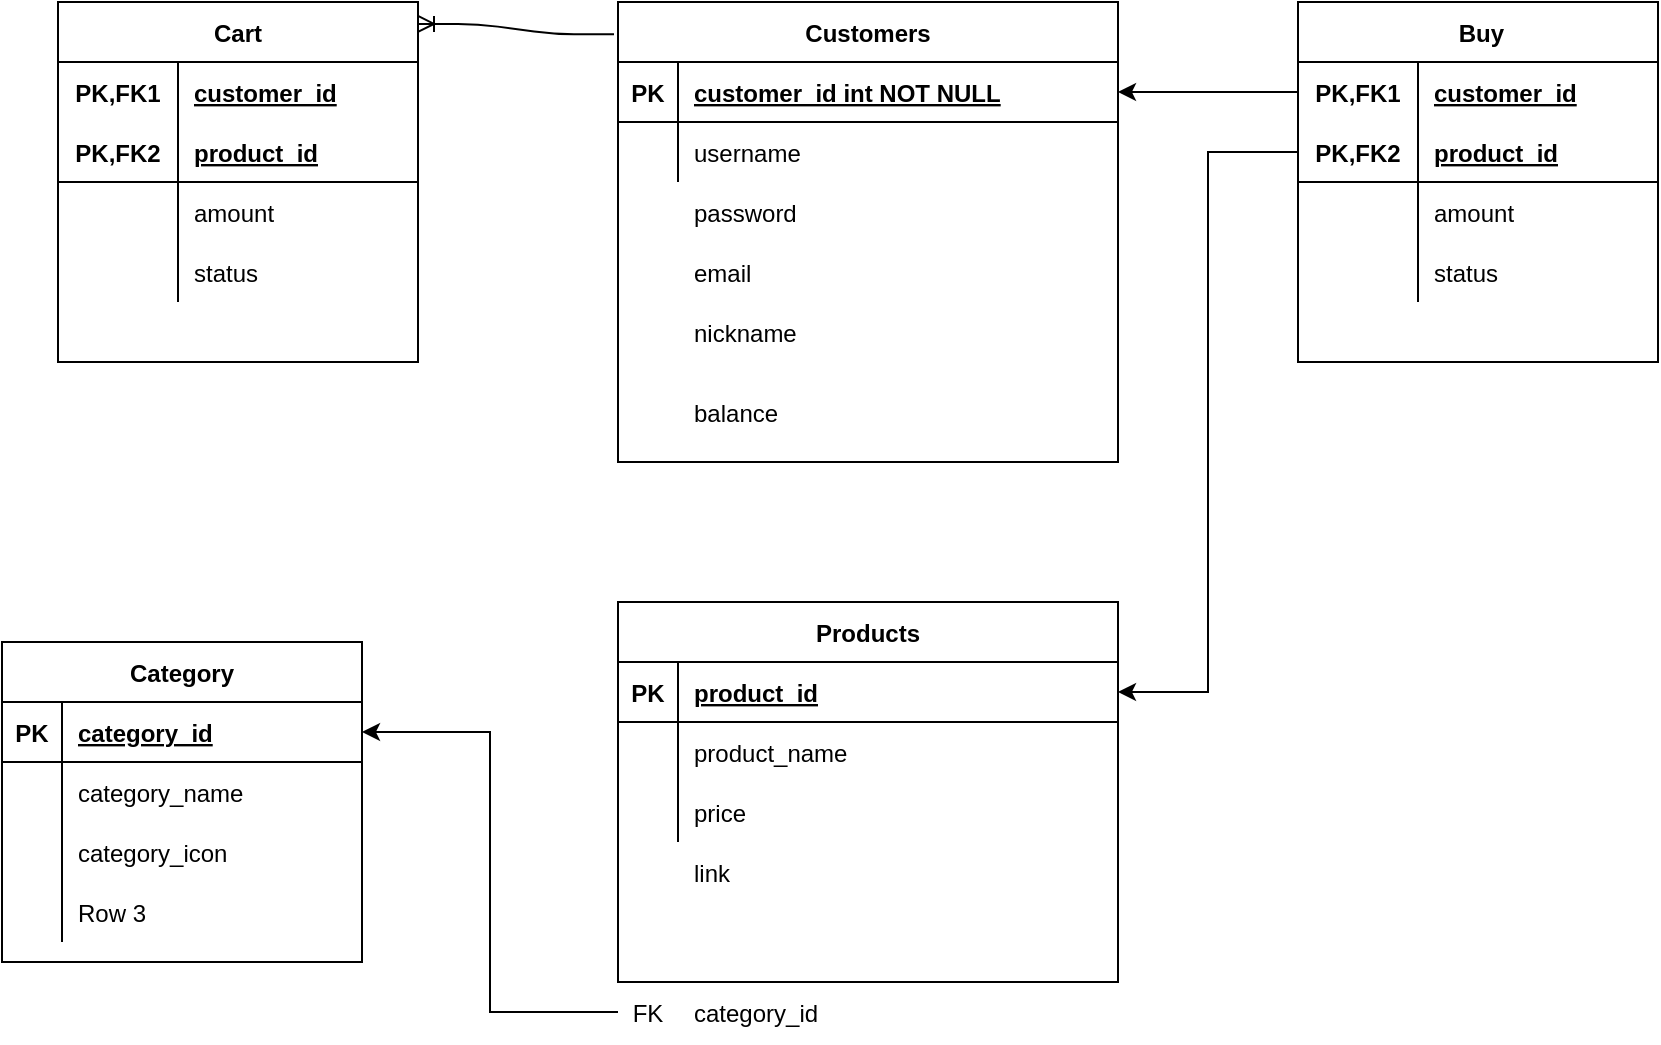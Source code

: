 <mxfile version="14.8.5" type="github">
  <diagram id="R2lEEEUBdFMjLlhIrx00" name="Page-1">
    <mxGraphModel dx="946" dy="451" grid="1" gridSize="10" guides="1" tooltips="1" connect="1" arrows="1" fold="1" page="1" pageScale="1" pageWidth="583" pageHeight="827" math="0" shadow="0" extFonts="Permanent Marker^https://fonts.googleapis.com/css?family=Permanent+Marker">
      <root>
        <mxCell id="0" />
        <mxCell id="1" parent="0" />
        <mxCell id="C-vyLk0tnHw3VtMMgP7b-23" value="Customers" style="shape=table;startSize=30;container=1;collapsible=1;childLayout=tableLayout;fixedRows=1;rowLines=0;fontStyle=1;align=center;resizeLast=1;" parent="1" vertex="1">
          <mxGeometry x="420" y="130" width="250" height="230" as="geometry" />
        </mxCell>
        <mxCell id="C-vyLk0tnHw3VtMMgP7b-24" value="" style="shape=partialRectangle;collapsible=0;dropTarget=0;pointerEvents=0;fillColor=none;points=[[0,0.5],[1,0.5]];portConstraint=eastwest;top=0;left=0;right=0;bottom=1;" parent="C-vyLk0tnHw3VtMMgP7b-23" vertex="1">
          <mxGeometry y="30" width="250" height="30" as="geometry" />
        </mxCell>
        <mxCell id="C-vyLk0tnHw3VtMMgP7b-25" value="PK" style="shape=partialRectangle;overflow=hidden;connectable=0;fillColor=none;top=0;left=0;bottom=0;right=0;fontStyle=1;" parent="C-vyLk0tnHw3VtMMgP7b-24" vertex="1">
          <mxGeometry width="30" height="30" as="geometry" />
        </mxCell>
        <mxCell id="C-vyLk0tnHw3VtMMgP7b-26" value="customer_id int NOT NULL " style="shape=partialRectangle;overflow=hidden;connectable=0;fillColor=none;top=0;left=0;bottom=0;right=0;align=left;spacingLeft=6;fontStyle=5;" parent="C-vyLk0tnHw3VtMMgP7b-24" vertex="1">
          <mxGeometry x="30" width="220" height="30" as="geometry" />
        </mxCell>
        <mxCell id="C-vyLk0tnHw3VtMMgP7b-27" value="" style="shape=partialRectangle;collapsible=0;dropTarget=0;pointerEvents=0;fillColor=none;points=[[0,0.5],[1,0.5]];portConstraint=eastwest;top=0;left=0;right=0;bottom=0;" parent="C-vyLk0tnHw3VtMMgP7b-23" vertex="1">
          <mxGeometry y="60" width="250" height="30" as="geometry" />
        </mxCell>
        <mxCell id="C-vyLk0tnHw3VtMMgP7b-28" value="" style="shape=partialRectangle;overflow=hidden;connectable=0;fillColor=none;top=0;left=0;bottom=0;right=0;" parent="C-vyLk0tnHw3VtMMgP7b-27" vertex="1">
          <mxGeometry width="30" height="30" as="geometry" />
        </mxCell>
        <mxCell id="C-vyLk0tnHw3VtMMgP7b-29" value="username" style="shape=partialRectangle;overflow=hidden;connectable=0;fillColor=none;top=0;left=0;bottom=0;right=0;align=left;spacingLeft=6;" parent="C-vyLk0tnHw3VtMMgP7b-27" vertex="1">
          <mxGeometry x="30" width="220" height="30" as="geometry" />
        </mxCell>
        <mxCell id="yMSQ8i4fZYmCcwF7Yy7f-1" value="Products" style="shape=table;startSize=30;container=1;collapsible=1;childLayout=tableLayout;fixedRows=1;rowLines=0;fontStyle=1;align=center;resizeLast=1;" vertex="1" parent="1">
          <mxGeometry x="420" y="430" width="250" height="190" as="geometry" />
        </mxCell>
        <mxCell id="yMSQ8i4fZYmCcwF7Yy7f-2" value="" style="shape=partialRectangle;collapsible=0;dropTarget=0;pointerEvents=0;fillColor=none;top=0;left=0;bottom=1;right=0;points=[[0,0.5],[1,0.5]];portConstraint=eastwest;" vertex="1" parent="yMSQ8i4fZYmCcwF7Yy7f-1">
          <mxGeometry y="30" width="250" height="30" as="geometry" />
        </mxCell>
        <mxCell id="yMSQ8i4fZYmCcwF7Yy7f-3" value="PK" style="shape=partialRectangle;connectable=0;fillColor=none;top=0;left=0;bottom=0;right=0;fontStyle=1;overflow=hidden;" vertex="1" parent="yMSQ8i4fZYmCcwF7Yy7f-2">
          <mxGeometry width="30" height="30" as="geometry" />
        </mxCell>
        <mxCell id="yMSQ8i4fZYmCcwF7Yy7f-4" value="product_id" style="shape=partialRectangle;connectable=0;fillColor=none;top=0;left=0;bottom=0;right=0;align=left;spacingLeft=6;fontStyle=5;overflow=hidden;" vertex="1" parent="yMSQ8i4fZYmCcwF7Yy7f-2">
          <mxGeometry x="30" width="220" height="30" as="geometry" />
        </mxCell>
        <mxCell id="yMSQ8i4fZYmCcwF7Yy7f-5" value="" style="shape=partialRectangle;collapsible=0;dropTarget=0;pointerEvents=0;fillColor=none;top=0;left=0;bottom=0;right=0;points=[[0,0.5],[1,0.5]];portConstraint=eastwest;" vertex="1" parent="yMSQ8i4fZYmCcwF7Yy7f-1">
          <mxGeometry y="60" width="250" height="30" as="geometry" />
        </mxCell>
        <mxCell id="yMSQ8i4fZYmCcwF7Yy7f-6" value="" style="shape=partialRectangle;connectable=0;fillColor=none;top=0;left=0;bottom=0;right=0;editable=1;overflow=hidden;" vertex="1" parent="yMSQ8i4fZYmCcwF7Yy7f-5">
          <mxGeometry width="30" height="30" as="geometry" />
        </mxCell>
        <mxCell id="yMSQ8i4fZYmCcwF7Yy7f-7" value="product_name" style="shape=partialRectangle;connectable=0;fillColor=none;top=0;left=0;bottom=0;right=0;align=left;spacingLeft=6;overflow=hidden;" vertex="1" parent="yMSQ8i4fZYmCcwF7Yy7f-5">
          <mxGeometry x="30" width="220" height="30" as="geometry" />
        </mxCell>
        <mxCell id="yMSQ8i4fZYmCcwF7Yy7f-8" value="" style="shape=partialRectangle;collapsible=0;dropTarget=0;pointerEvents=0;fillColor=none;top=0;left=0;bottom=0;right=0;points=[[0,0.5],[1,0.5]];portConstraint=eastwest;" vertex="1" parent="yMSQ8i4fZYmCcwF7Yy7f-1">
          <mxGeometry y="90" width="250" height="30" as="geometry" />
        </mxCell>
        <mxCell id="yMSQ8i4fZYmCcwF7Yy7f-9" value="" style="shape=partialRectangle;connectable=0;fillColor=none;top=0;left=0;bottom=0;right=0;editable=1;overflow=hidden;" vertex="1" parent="yMSQ8i4fZYmCcwF7Yy7f-8">
          <mxGeometry width="30" height="30" as="geometry" />
        </mxCell>
        <mxCell id="yMSQ8i4fZYmCcwF7Yy7f-10" value="price" style="shape=partialRectangle;connectable=0;fillColor=none;top=0;left=0;bottom=0;right=0;align=left;spacingLeft=6;overflow=hidden;" vertex="1" parent="yMSQ8i4fZYmCcwF7Yy7f-8">
          <mxGeometry x="30" width="220" height="30" as="geometry" />
        </mxCell>
        <mxCell id="yMSQ8i4fZYmCcwF7Yy7f-14" value="" style="shape=partialRectangle;collapsible=0;dropTarget=0;pointerEvents=0;fillColor=none;points=[[0,0.5],[1,0.5]];portConstraint=eastwest;top=0;left=0;right=0;bottom=0;" vertex="1" parent="1">
          <mxGeometry x="420" y="220" width="250" height="30" as="geometry" />
        </mxCell>
        <mxCell id="yMSQ8i4fZYmCcwF7Yy7f-15" value="" style="shape=partialRectangle;overflow=hidden;connectable=0;fillColor=none;top=0;left=0;bottom=0;right=0;" vertex="1" parent="yMSQ8i4fZYmCcwF7Yy7f-14">
          <mxGeometry width="30" height="30" as="geometry" />
        </mxCell>
        <mxCell id="yMSQ8i4fZYmCcwF7Yy7f-16" value="password" style="shape=partialRectangle;overflow=hidden;connectable=0;fillColor=none;top=0;left=0;bottom=0;right=0;align=left;spacingLeft=6;" vertex="1" parent="yMSQ8i4fZYmCcwF7Yy7f-14">
          <mxGeometry x="30" width="220" height="30" as="geometry" />
        </mxCell>
        <mxCell id="yMSQ8i4fZYmCcwF7Yy7f-17" value="" style="shape=partialRectangle;collapsible=0;dropTarget=0;pointerEvents=0;fillColor=none;points=[[0,0.5],[1,0.5]];portConstraint=eastwest;top=0;left=0;right=0;bottom=0;" vertex="1" parent="1">
          <mxGeometry x="420" y="280" width="250" height="30" as="geometry" />
        </mxCell>
        <mxCell id="yMSQ8i4fZYmCcwF7Yy7f-18" value="" style="shape=partialRectangle;overflow=hidden;connectable=0;fillColor=none;top=0;left=0;bottom=0;right=0;" vertex="1" parent="yMSQ8i4fZYmCcwF7Yy7f-17">
          <mxGeometry width="30" height="30" as="geometry" />
        </mxCell>
        <mxCell id="yMSQ8i4fZYmCcwF7Yy7f-19" value="nickname" style="shape=partialRectangle;overflow=hidden;connectable=0;fillColor=none;top=0;left=0;bottom=0;right=0;align=left;spacingLeft=6;" vertex="1" parent="yMSQ8i4fZYmCcwF7Yy7f-17">
          <mxGeometry x="30" width="220" height="30" as="geometry" />
        </mxCell>
        <mxCell id="yMSQ8i4fZYmCcwF7Yy7f-21" value="" style="shape=partialRectangle;collapsible=0;dropTarget=0;pointerEvents=0;fillColor=none;top=0;left=0;bottom=0;right=0;points=[[0,0.5],[1,0.5]];portConstraint=eastwest;" vertex="1" parent="1">
          <mxGeometry x="420" y="550" width="250" height="30" as="geometry" />
        </mxCell>
        <mxCell id="yMSQ8i4fZYmCcwF7Yy7f-22" value="" style="shape=partialRectangle;connectable=0;fillColor=none;top=0;left=0;bottom=0;right=0;editable=1;overflow=hidden;" vertex="1" parent="yMSQ8i4fZYmCcwF7Yy7f-21">
          <mxGeometry width="30" height="30" as="geometry" />
        </mxCell>
        <mxCell id="yMSQ8i4fZYmCcwF7Yy7f-23" value="link" style="shape=partialRectangle;connectable=0;fillColor=none;top=0;left=0;bottom=0;right=0;align=left;spacingLeft=6;overflow=hidden;" vertex="1" parent="yMSQ8i4fZYmCcwF7Yy7f-21">
          <mxGeometry x="30" width="220" height="30" as="geometry" />
        </mxCell>
        <mxCell id="yMSQ8i4fZYmCcwF7Yy7f-28" value="" style="shape=partialRectangle;collapsible=0;dropTarget=0;pointerEvents=0;fillColor=none;points=[[0,0.5],[1,0.5]];portConstraint=eastwest;top=0;left=0;right=0;bottom=0;" vertex="1" parent="1">
          <mxGeometry x="420" y="250" width="250" height="30" as="geometry" />
        </mxCell>
        <mxCell id="yMSQ8i4fZYmCcwF7Yy7f-29" value="" style="shape=partialRectangle;overflow=hidden;connectable=0;fillColor=none;top=0;left=0;bottom=0;right=0;" vertex="1" parent="yMSQ8i4fZYmCcwF7Yy7f-28">
          <mxGeometry width="30" height="30" as="geometry" />
        </mxCell>
        <mxCell id="yMSQ8i4fZYmCcwF7Yy7f-30" value="email" style="shape=partialRectangle;overflow=hidden;connectable=0;fillColor=none;top=0;left=0;bottom=0;right=0;align=left;spacingLeft=6;" vertex="1" parent="yMSQ8i4fZYmCcwF7Yy7f-28">
          <mxGeometry x="30" width="220" height="30" as="geometry" />
        </mxCell>
        <mxCell id="yMSQ8i4fZYmCcwF7Yy7f-31" value="" style="shape=partialRectangle;collapsible=0;dropTarget=0;pointerEvents=0;fillColor=none;points=[[0,0.5],[1,0.5]];portConstraint=eastwest;top=0;left=0;right=0;bottom=0;" vertex="1" parent="1">
          <mxGeometry x="420" y="320" width="250" height="30" as="geometry" />
        </mxCell>
        <mxCell id="yMSQ8i4fZYmCcwF7Yy7f-32" value="" style="shape=partialRectangle;overflow=hidden;connectable=0;fillColor=none;top=0;left=0;bottom=0;right=0;" vertex="1" parent="yMSQ8i4fZYmCcwF7Yy7f-31">
          <mxGeometry width="30" height="30" as="geometry" />
        </mxCell>
        <mxCell id="yMSQ8i4fZYmCcwF7Yy7f-33" value="balance" style="shape=partialRectangle;overflow=hidden;connectable=0;fillColor=none;top=0;left=0;bottom=0;right=0;align=left;spacingLeft=6;" vertex="1" parent="yMSQ8i4fZYmCcwF7Yy7f-31">
          <mxGeometry x="30" width="220" height="30" as="geometry" />
        </mxCell>
        <mxCell id="yMSQ8i4fZYmCcwF7Yy7f-80" style="edgeStyle=orthogonalEdgeStyle;rounded=0;orthogonalLoop=1;jettySize=auto;html=1;exitX=0;exitY=0.5;exitDx=0;exitDy=0;entryX=1;entryY=0.5;entryDx=0;entryDy=0;" edge="1" parent="1" source="yMSQ8i4fZYmCcwF7Yy7f-63" target="yMSQ8i4fZYmCcwF7Yy7f-67">
          <mxGeometry relative="1" as="geometry" />
        </mxCell>
        <mxCell id="yMSQ8i4fZYmCcwF7Yy7f-63" value="" style="shape=partialRectangle;collapsible=0;dropTarget=0;pointerEvents=0;fillColor=none;top=0;left=0;bottom=0;right=0;points=[[0,0.5],[1,0.5]];portConstraint=eastwest;" vertex="1" parent="1">
          <mxGeometry x="420" y="620" width="250" height="30" as="geometry" />
        </mxCell>
        <mxCell id="yMSQ8i4fZYmCcwF7Yy7f-64" value="FK" style="shape=partialRectangle;connectable=0;fillColor=none;top=0;left=0;bottom=0;right=0;editable=1;overflow=hidden;" vertex="1" parent="yMSQ8i4fZYmCcwF7Yy7f-63">
          <mxGeometry width="30" height="30" as="geometry" />
        </mxCell>
        <mxCell id="yMSQ8i4fZYmCcwF7Yy7f-65" value="category_id" style="shape=partialRectangle;connectable=0;fillColor=none;top=0;left=0;bottom=0;right=0;align=left;spacingLeft=6;overflow=hidden;" vertex="1" parent="yMSQ8i4fZYmCcwF7Yy7f-63">
          <mxGeometry x="30" width="220" height="30" as="geometry" />
        </mxCell>
        <mxCell id="yMSQ8i4fZYmCcwF7Yy7f-66" value="Category" style="shape=table;startSize=30;container=1;collapsible=1;childLayout=tableLayout;fixedRows=1;rowLines=0;fontStyle=1;align=center;resizeLast=1;" vertex="1" parent="1">
          <mxGeometry x="112" y="450" width="180" height="160" as="geometry" />
        </mxCell>
        <mxCell id="yMSQ8i4fZYmCcwF7Yy7f-67" value="" style="shape=partialRectangle;collapsible=0;dropTarget=0;pointerEvents=0;fillColor=none;top=0;left=0;bottom=1;right=0;points=[[0,0.5],[1,0.5]];portConstraint=eastwest;" vertex="1" parent="yMSQ8i4fZYmCcwF7Yy7f-66">
          <mxGeometry y="30" width="180" height="30" as="geometry" />
        </mxCell>
        <mxCell id="yMSQ8i4fZYmCcwF7Yy7f-68" value="PK" style="shape=partialRectangle;connectable=0;fillColor=none;top=0;left=0;bottom=0;right=0;fontStyle=1;overflow=hidden;" vertex="1" parent="yMSQ8i4fZYmCcwF7Yy7f-67">
          <mxGeometry width="30" height="30" as="geometry" />
        </mxCell>
        <mxCell id="yMSQ8i4fZYmCcwF7Yy7f-69" value="category_id" style="shape=partialRectangle;connectable=0;fillColor=none;top=0;left=0;bottom=0;right=0;align=left;spacingLeft=6;fontStyle=5;overflow=hidden;" vertex="1" parent="yMSQ8i4fZYmCcwF7Yy7f-67">
          <mxGeometry x="30" width="150" height="30" as="geometry" />
        </mxCell>
        <mxCell id="yMSQ8i4fZYmCcwF7Yy7f-70" value="" style="shape=partialRectangle;collapsible=0;dropTarget=0;pointerEvents=0;fillColor=none;top=0;left=0;bottom=0;right=0;points=[[0,0.5],[1,0.5]];portConstraint=eastwest;" vertex="1" parent="yMSQ8i4fZYmCcwF7Yy7f-66">
          <mxGeometry y="60" width="180" height="30" as="geometry" />
        </mxCell>
        <mxCell id="yMSQ8i4fZYmCcwF7Yy7f-71" value="" style="shape=partialRectangle;connectable=0;fillColor=none;top=0;left=0;bottom=0;right=0;editable=1;overflow=hidden;" vertex="1" parent="yMSQ8i4fZYmCcwF7Yy7f-70">
          <mxGeometry width="30" height="30" as="geometry" />
        </mxCell>
        <mxCell id="yMSQ8i4fZYmCcwF7Yy7f-72" value="category_name" style="shape=partialRectangle;connectable=0;fillColor=none;top=0;left=0;bottom=0;right=0;align=left;spacingLeft=6;overflow=hidden;" vertex="1" parent="yMSQ8i4fZYmCcwF7Yy7f-70">
          <mxGeometry x="30" width="150" height="30" as="geometry" />
        </mxCell>
        <mxCell id="yMSQ8i4fZYmCcwF7Yy7f-73" value="" style="shape=partialRectangle;collapsible=0;dropTarget=0;pointerEvents=0;fillColor=none;top=0;left=0;bottom=0;right=0;points=[[0,0.5],[1,0.5]];portConstraint=eastwest;" vertex="1" parent="yMSQ8i4fZYmCcwF7Yy7f-66">
          <mxGeometry y="90" width="180" height="30" as="geometry" />
        </mxCell>
        <mxCell id="yMSQ8i4fZYmCcwF7Yy7f-74" value="" style="shape=partialRectangle;connectable=0;fillColor=none;top=0;left=0;bottom=0;right=0;editable=1;overflow=hidden;" vertex="1" parent="yMSQ8i4fZYmCcwF7Yy7f-73">
          <mxGeometry width="30" height="30" as="geometry" />
        </mxCell>
        <mxCell id="yMSQ8i4fZYmCcwF7Yy7f-75" value="category_icon" style="shape=partialRectangle;connectable=0;fillColor=none;top=0;left=0;bottom=0;right=0;align=left;spacingLeft=6;overflow=hidden;" vertex="1" parent="yMSQ8i4fZYmCcwF7Yy7f-73">
          <mxGeometry x="30" width="150" height="30" as="geometry" />
        </mxCell>
        <mxCell id="yMSQ8i4fZYmCcwF7Yy7f-76" value="" style="shape=partialRectangle;collapsible=0;dropTarget=0;pointerEvents=0;fillColor=none;top=0;left=0;bottom=0;right=0;points=[[0,0.5],[1,0.5]];portConstraint=eastwest;" vertex="1" parent="yMSQ8i4fZYmCcwF7Yy7f-66">
          <mxGeometry y="120" width="180" height="30" as="geometry" />
        </mxCell>
        <mxCell id="yMSQ8i4fZYmCcwF7Yy7f-77" value="" style="shape=partialRectangle;connectable=0;fillColor=none;top=0;left=0;bottom=0;right=0;editable=1;overflow=hidden;" vertex="1" parent="yMSQ8i4fZYmCcwF7Yy7f-76">
          <mxGeometry width="30" height="30" as="geometry" />
        </mxCell>
        <mxCell id="yMSQ8i4fZYmCcwF7Yy7f-78" value="Row 3" style="shape=partialRectangle;connectable=0;fillColor=none;top=0;left=0;bottom=0;right=0;align=left;spacingLeft=6;overflow=hidden;" vertex="1" parent="yMSQ8i4fZYmCcwF7Yy7f-76">
          <mxGeometry x="30" width="150" height="30" as="geometry" />
        </mxCell>
        <mxCell id="yMSQ8i4fZYmCcwF7Yy7f-90" value=" Buy" style="shape=table;startSize=30;container=1;collapsible=1;childLayout=tableLayout;fixedRows=1;rowLines=0;fontStyle=1;align=center;resizeLast=1;" vertex="1" parent="1">
          <mxGeometry x="760" y="130" width="180" height="180" as="geometry" />
        </mxCell>
        <mxCell id="yMSQ8i4fZYmCcwF7Yy7f-91" value="" style="shape=partialRectangle;collapsible=0;dropTarget=0;pointerEvents=0;fillColor=none;top=0;left=0;bottom=0;right=0;points=[[0,0.5],[1,0.5]];portConstraint=eastwest;" vertex="1" parent="yMSQ8i4fZYmCcwF7Yy7f-90">
          <mxGeometry y="30" width="180" height="30" as="geometry" />
        </mxCell>
        <mxCell id="yMSQ8i4fZYmCcwF7Yy7f-92" value="PK,FK1" style="shape=partialRectangle;connectable=0;fillColor=none;top=0;left=0;bottom=0;right=0;fontStyle=1;overflow=hidden;" vertex="1" parent="yMSQ8i4fZYmCcwF7Yy7f-91">
          <mxGeometry width="60" height="30" as="geometry" />
        </mxCell>
        <mxCell id="yMSQ8i4fZYmCcwF7Yy7f-93" value="customer_id" style="shape=partialRectangle;connectable=0;fillColor=none;top=0;left=0;bottom=0;right=0;align=left;spacingLeft=6;fontStyle=5;overflow=hidden;" vertex="1" parent="yMSQ8i4fZYmCcwF7Yy7f-91">
          <mxGeometry x="60" width="120" height="30" as="geometry" />
        </mxCell>
        <mxCell id="yMSQ8i4fZYmCcwF7Yy7f-94" value="" style="shape=partialRectangle;collapsible=0;dropTarget=0;pointerEvents=0;fillColor=none;top=0;left=0;bottom=1;right=0;points=[[0,0.5],[1,0.5]];portConstraint=eastwest;" vertex="1" parent="yMSQ8i4fZYmCcwF7Yy7f-90">
          <mxGeometry y="60" width="180" height="30" as="geometry" />
        </mxCell>
        <mxCell id="yMSQ8i4fZYmCcwF7Yy7f-95" value="PK,FK2" style="shape=partialRectangle;connectable=0;fillColor=none;top=0;left=0;bottom=0;right=0;fontStyle=1;overflow=hidden;" vertex="1" parent="yMSQ8i4fZYmCcwF7Yy7f-94">
          <mxGeometry width="60" height="30" as="geometry" />
        </mxCell>
        <mxCell id="yMSQ8i4fZYmCcwF7Yy7f-96" value="product_id" style="shape=partialRectangle;connectable=0;fillColor=none;top=0;left=0;bottom=0;right=0;align=left;spacingLeft=6;fontStyle=5;overflow=hidden;" vertex="1" parent="yMSQ8i4fZYmCcwF7Yy7f-94">
          <mxGeometry x="60" width="120" height="30" as="geometry" />
        </mxCell>
        <mxCell id="yMSQ8i4fZYmCcwF7Yy7f-97" value="" style="shape=partialRectangle;collapsible=0;dropTarget=0;pointerEvents=0;fillColor=none;top=0;left=0;bottom=0;right=0;points=[[0,0.5],[1,0.5]];portConstraint=eastwest;" vertex="1" parent="yMSQ8i4fZYmCcwF7Yy7f-90">
          <mxGeometry y="90" width="180" height="30" as="geometry" />
        </mxCell>
        <mxCell id="yMSQ8i4fZYmCcwF7Yy7f-98" value="" style="shape=partialRectangle;connectable=0;fillColor=none;top=0;left=0;bottom=0;right=0;editable=1;overflow=hidden;" vertex="1" parent="yMSQ8i4fZYmCcwF7Yy7f-97">
          <mxGeometry width="60" height="30" as="geometry" />
        </mxCell>
        <mxCell id="yMSQ8i4fZYmCcwF7Yy7f-99" value="amount" style="shape=partialRectangle;connectable=0;fillColor=none;top=0;left=0;bottom=0;right=0;align=left;spacingLeft=6;overflow=hidden;" vertex="1" parent="yMSQ8i4fZYmCcwF7Yy7f-97">
          <mxGeometry x="60" width="120" height="30" as="geometry" />
        </mxCell>
        <mxCell id="yMSQ8i4fZYmCcwF7Yy7f-100" value="" style="shape=partialRectangle;collapsible=0;dropTarget=0;pointerEvents=0;fillColor=none;top=0;left=0;bottom=0;right=0;points=[[0,0.5],[1,0.5]];portConstraint=eastwest;" vertex="1" parent="yMSQ8i4fZYmCcwF7Yy7f-90">
          <mxGeometry y="120" width="180" height="30" as="geometry" />
        </mxCell>
        <mxCell id="yMSQ8i4fZYmCcwF7Yy7f-101" value="" style="shape=partialRectangle;connectable=0;fillColor=none;top=0;left=0;bottom=0;right=0;editable=1;overflow=hidden;" vertex="1" parent="yMSQ8i4fZYmCcwF7Yy7f-100">
          <mxGeometry width="60" height="30" as="geometry" />
        </mxCell>
        <mxCell id="yMSQ8i4fZYmCcwF7Yy7f-102" value="status" style="shape=partialRectangle;connectable=0;fillColor=none;top=0;left=0;bottom=0;right=0;align=left;spacingLeft=6;overflow=hidden;" vertex="1" parent="yMSQ8i4fZYmCcwF7Yy7f-100">
          <mxGeometry x="60" width="120" height="30" as="geometry" />
        </mxCell>
        <mxCell id="yMSQ8i4fZYmCcwF7Yy7f-119" style="edgeStyle=orthogonalEdgeStyle;rounded=0;orthogonalLoop=1;jettySize=auto;html=1;exitX=0;exitY=0.5;exitDx=0;exitDy=0;entryX=1;entryY=0.5;entryDx=0;entryDy=0;" edge="1" parent="1" source="yMSQ8i4fZYmCcwF7Yy7f-91" target="C-vyLk0tnHw3VtMMgP7b-24">
          <mxGeometry relative="1" as="geometry" />
        </mxCell>
        <mxCell id="yMSQ8i4fZYmCcwF7Yy7f-120" style="edgeStyle=orthogonalEdgeStyle;rounded=0;orthogonalLoop=1;jettySize=auto;html=1;exitX=0;exitY=0.5;exitDx=0;exitDy=0;entryX=1;entryY=0.5;entryDx=0;entryDy=0;" edge="1" parent="1" source="yMSQ8i4fZYmCcwF7Yy7f-94" target="yMSQ8i4fZYmCcwF7Yy7f-2">
          <mxGeometry relative="1" as="geometry" />
        </mxCell>
        <mxCell id="yMSQ8i4fZYmCcwF7Yy7f-124" value="Cart" style="shape=table;startSize=30;container=1;collapsible=1;childLayout=tableLayout;fixedRows=1;rowLines=0;fontStyle=1;align=center;resizeLast=1;" vertex="1" parent="1">
          <mxGeometry x="140" y="130" width="180" height="180" as="geometry" />
        </mxCell>
        <mxCell id="yMSQ8i4fZYmCcwF7Yy7f-125" value="" style="shape=partialRectangle;collapsible=0;dropTarget=0;pointerEvents=0;fillColor=none;top=0;left=0;bottom=0;right=0;points=[[0,0.5],[1,0.5]];portConstraint=eastwest;" vertex="1" parent="yMSQ8i4fZYmCcwF7Yy7f-124">
          <mxGeometry y="30" width="180" height="30" as="geometry" />
        </mxCell>
        <mxCell id="yMSQ8i4fZYmCcwF7Yy7f-126" value="PK,FK1" style="shape=partialRectangle;connectable=0;fillColor=none;top=0;left=0;bottom=0;right=0;fontStyle=1;overflow=hidden;" vertex="1" parent="yMSQ8i4fZYmCcwF7Yy7f-125">
          <mxGeometry width="60" height="30" as="geometry" />
        </mxCell>
        <mxCell id="yMSQ8i4fZYmCcwF7Yy7f-127" value="customer_id" style="shape=partialRectangle;connectable=0;fillColor=none;top=0;left=0;bottom=0;right=0;align=left;spacingLeft=6;fontStyle=5;overflow=hidden;" vertex="1" parent="yMSQ8i4fZYmCcwF7Yy7f-125">
          <mxGeometry x="60" width="120" height="30" as="geometry" />
        </mxCell>
        <mxCell id="yMSQ8i4fZYmCcwF7Yy7f-128" value="" style="shape=partialRectangle;collapsible=0;dropTarget=0;pointerEvents=0;fillColor=none;top=0;left=0;bottom=1;right=0;points=[[0,0.5],[1,0.5]];portConstraint=eastwest;" vertex="1" parent="yMSQ8i4fZYmCcwF7Yy7f-124">
          <mxGeometry y="60" width="180" height="30" as="geometry" />
        </mxCell>
        <mxCell id="yMSQ8i4fZYmCcwF7Yy7f-129" value="PK,FK2" style="shape=partialRectangle;connectable=0;fillColor=none;top=0;left=0;bottom=0;right=0;fontStyle=1;overflow=hidden;" vertex="1" parent="yMSQ8i4fZYmCcwF7Yy7f-128">
          <mxGeometry width="60" height="30" as="geometry" />
        </mxCell>
        <mxCell id="yMSQ8i4fZYmCcwF7Yy7f-130" value="product_id" style="shape=partialRectangle;connectable=0;fillColor=none;top=0;left=0;bottom=0;right=0;align=left;spacingLeft=6;fontStyle=5;overflow=hidden;" vertex="1" parent="yMSQ8i4fZYmCcwF7Yy7f-128">
          <mxGeometry x="60" width="120" height="30" as="geometry" />
        </mxCell>
        <mxCell id="yMSQ8i4fZYmCcwF7Yy7f-131" value="" style="shape=partialRectangle;collapsible=0;dropTarget=0;pointerEvents=0;fillColor=none;top=0;left=0;bottom=0;right=0;points=[[0,0.5],[1,0.5]];portConstraint=eastwest;" vertex="1" parent="yMSQ8i4fZYmCcwF7Yy7f-124">
          <mxGeometry y="90" width="180" height="30" as="geometry" />
        </mxCell>
        <mxCell id="yMSQ8i4fZYmCcwF7Yy7f-132" value="" style="shape=partialRectangle;connectable=0;fillColor=none;top=0;left=0;bottom=0;right=0;editable=1;overflow=hidden;" vertex="1" parent="yMSQ8i4fZYmCcwF7Yy7f-131">
          <mxGeometry width="60" height="30" as="geometry" />
        </mxCell>
        <mxCell id="yMSQ8i4fZYmCcwF7Yy7f-133" value="amount" style="shape=partialRectangle;connectable=0;fillColor=none;top=0;left=0;bottom=0;right=0;align=left;spacingLeft=6;overflow=hidden;" vertex="1" parent="yMSQ8i4fZYmCcwF7Yy7f-131">
          <mxGeometry x="60" width="120" height="30" as="geometry" />
        </mxCell>
        <mxCell id="yMSQ8i4fZYmCcwF7Yy7f-134" value="" style="shape=partialRectangle;collapsible=0;dropTarget=0;pointerEvents=0;fillColor=none;top=0;left=0;bottom=0;right=0;points=[[0,0.5],[1,0.5]];portConstraint=eastwest;" vertex="1" parent="yMSQ8i4fZYmCcwF7Yy7f-124">
          <mxGeometry y="120" width="180" height="30" as="geometry" />
        </mxCell>
        <mxCell id="yMSQ8i4fZYmCcwF7Yy7f-135" value="" style="shape=partialRectangle;connectable=0;fillColor=none;top=0;left=0;bottom=0;right=0;editable=1;overflow=hidden;" vertex="1" parent="yMSQ8i4fZYmCcwF7Yy7f-134">
          <mxGeometry width="60" height="30" as="geometry" />
        </mxCell>
        <mxCell id="yMSQ8i4fZYmCcwF7Yy7f-136" value="status" style="shape=partialRectangle;connectable=0;fillColor=none;top=0;left=0;bottom=0;right=0;align=left;spacingLeft=6;overflow=hidden;" vertex="1" parent="yMSQ8i4fZYmCcwF7Yy7f-134">
          <mxGeometry x="60" width="120" height="30" as="geometry" />
        </mxCell>
        <mxCell id="yMSQ8i4fZYmCcwF7Yy7f-137" value="" style="edgeStyle=entityRelationEdgeStyle;fontSize=12;html=1;endArrow=ERoneToMany;entryX=1;entryY=0.061;entryDx=0;entryDy=0;entryPerimeter=0;exitX=-0.008;exitY=0.07;exitDx=0;exitDy=0;exitPerimeter=0;" edge="1" parent="1" source="C-vyLk0tnHw3VtMMgP7b-23" target="yMSQ8i4fZYmCcwF7Yy7f-124">
          <mxGeometry width="100" height="100" relative="1" as="geometry">
            <mxPoint x="470" y="390" as="sourcePoint" />
            <mxPoint x="570" y="290" as="targetPoint" />
          </mxGeometry>
        </mxCell>
      </root>
    </mxGraphModel>
  </diagram>
</mxfile>
